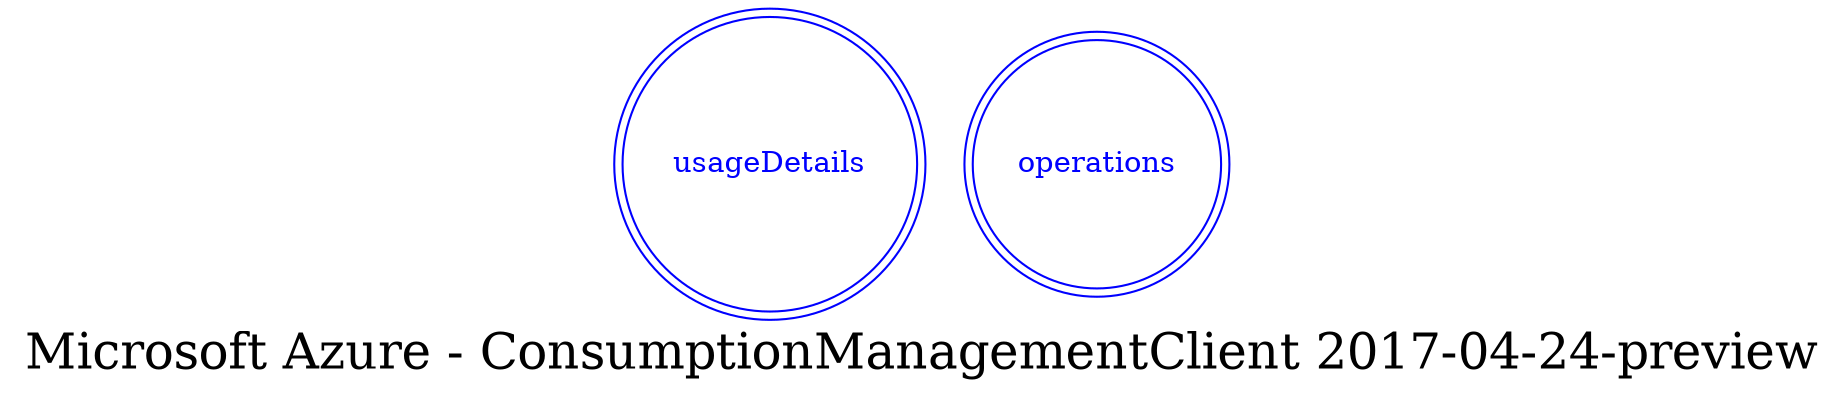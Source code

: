 digraph LexiconGraph {
graph[label="Microsoft Azure - ConsumptionManagementClient 2017-04-24-preview", fontsize=24]
splines=true
"usageDetails" [color=blue, fontcolor=blue, shape=doublecircle]
"operations" [color=blue, fontcolor=blue, shape=doublecircle]
}
